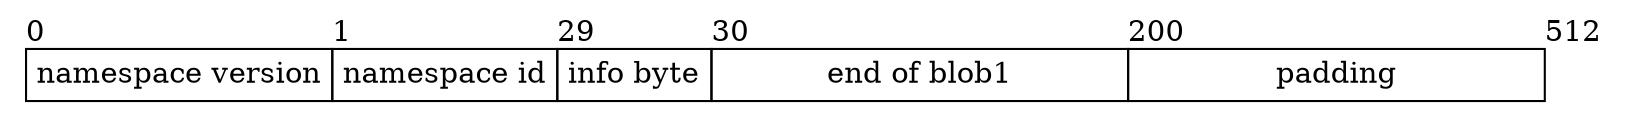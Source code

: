 digraph G {
    node [shape = record, penwidth = 0];

    share [label=<
    <table border="0" cellborder="1" cellspacing="0">
        <tr>
            <td align="left" border="0" cellpadding="0">0</td>
            <td align="left" border="0" cellpadding="0">1</td>
            <td align="left" border="0" cellpadding="0">29</td>
            <td align="left" border="0" cellpadding="0">30</td>
            <td align="left" border="0" cellpadding="0">200</td>
            <td align="left" border="0" cellpadding="0">512</td>
        </tr>
        <tr>
            <td width="8" cellpadding="4">namespace version</td>
            <td width="8" cellpadding="4">namespace id</td>
            <td width="1" cellpadding="4">info byte</td>
            <td width="200" cellpadding="4">end of blob1</td>
            <td width="200" cellpadding="4">padding</td>
        </tr>
    </table>
    >];
}
